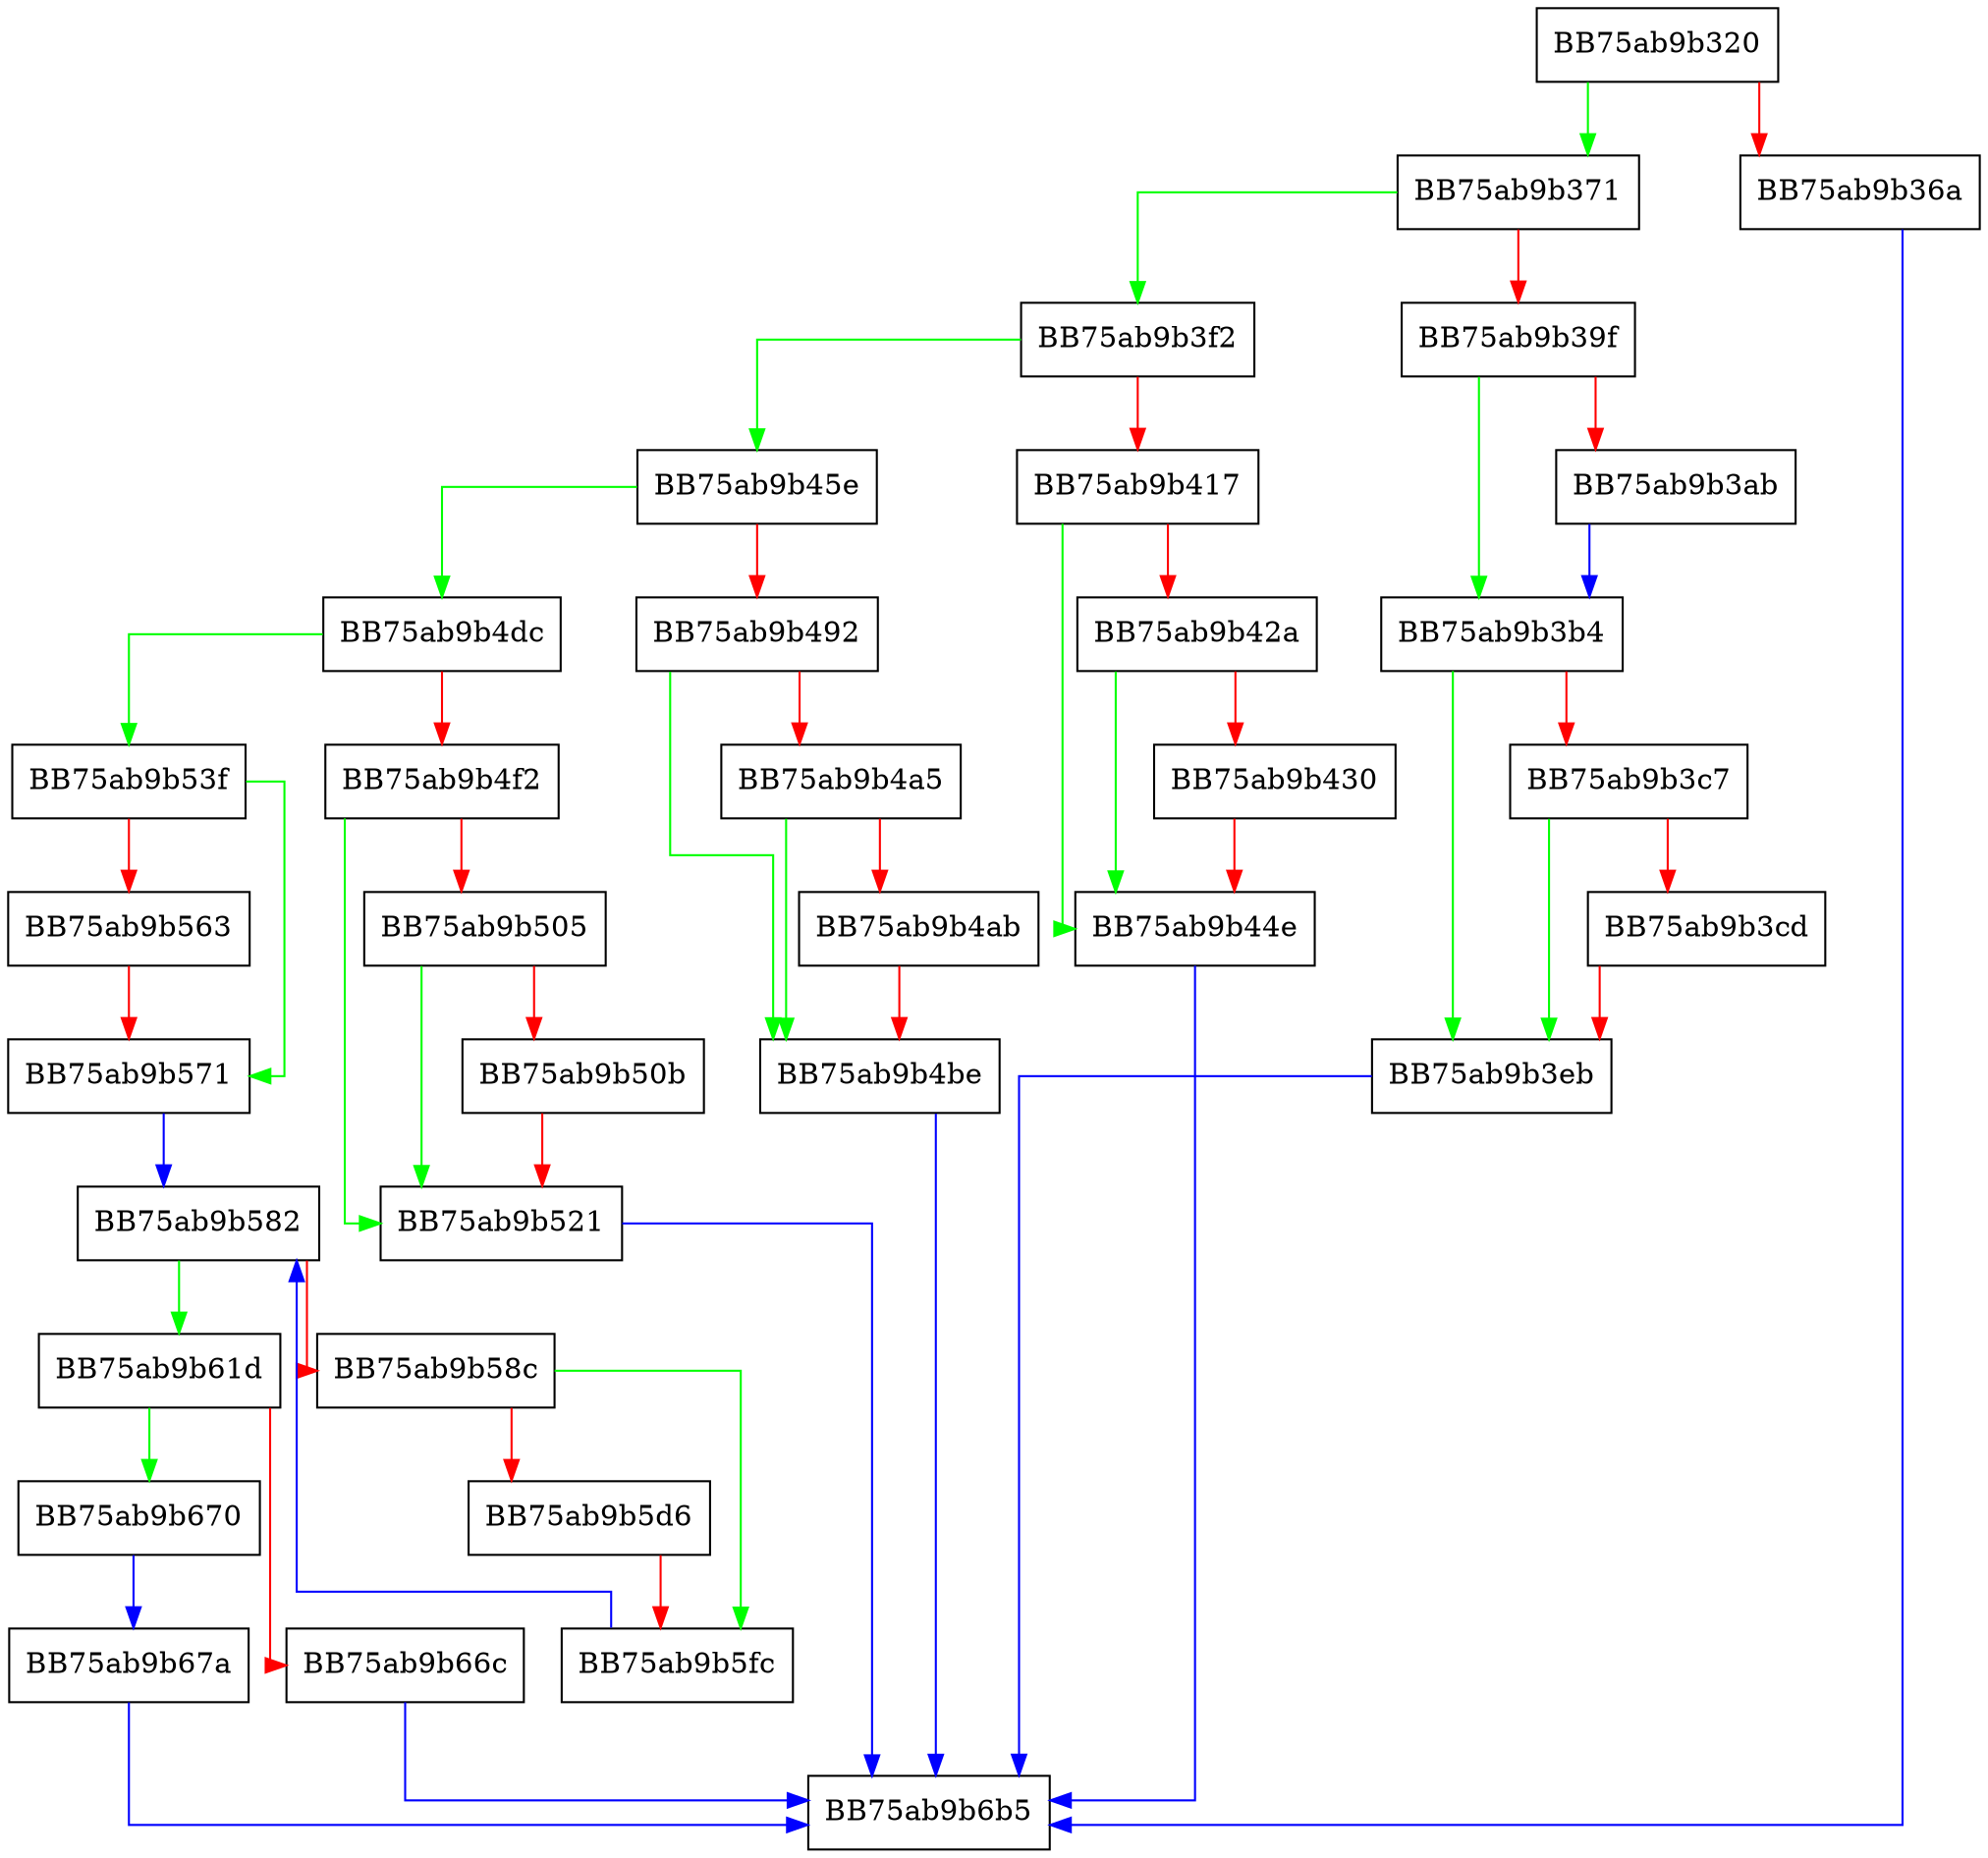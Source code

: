 digraph UpdateImpactedNameSpacesForProcess {
  node [shape="box"];
  graph [splines=ortho];
  BB75ab9b320 -> BB75ab9b371 [color="green"];
  BB75ab9b320 -> BB75ab9b36a [color="red"];
  BB75ab9b36a -> BB75ab9b6b5 [color="blue"];
  BB75ab9b371 -> BB75ab9b3f2 [color="green"];
  BB75ab9b371 -> BB75ab9b39f [color="red"];
  BB75ab9b39f -> BB75ab9b3b4 [color="green"];
  BB75ab9b39f -> BB75ab9b3ab [color="red"];
  BB75ab9b3ab -> BB75ab9b3b4 [color="blue"];
  BB75ab9b3b4 -> BB75ab9b3eb [color="green"];
  BB75ab9b3b4 -> BB75ab9b3c7 [color="red"];
  BB75ab9b3c7 -> BB75ab9b3eb [color="green"];
  BB75ab9b3c7 -> BB75ab9b3cd [color="red"];
  BB75ab9b3cd -> BB75ab9b3eb [color="red"];
  BB75ab9b3eb -> BB75ab9b6b5 [color="blue"];
  BB75ab9b3f2 -> BB75ab9b45e [color="green"];
  BB75ab9b3f2 -> BB75ab9b417 [color="red"];
  BB75ab9b417 -> BB75ab9b44e [color="green"];
  BB75ab9b417 -> BB75ab9b42a [color="red"];
  BB75ab9b42a -> BB75ab9b44e [color="green"];
  BB75ab9b42a -> BB75ab9b430 [color="red"];
  BB75ab9b430 -> BB75ab9b44e [color="red"];
  BB75ab9b44e -> BB75ab9b6b5 [color="blue"];
  BB75ab9b45e -> BB75ab9b4dc [color="green"];
  BB75ab9b45e -> BB75ab9b492 [color="red"];
  BB75ab9b492 -> BB75ab9b4be [color="green"];
  BB75ab9b492 -> BB75ab9b4a5 [color="red"];
  BB75ab9b4a5 -> BB75ab9b4be [color="green"];
  BB75ab9b4a5 -> BB75ab9b4ab [color="red"];
  BB75ab9b4ab -> BB75ab9b4be [color="red"];
  BB75ab9b4be -> BB75ab9b6b5 [color="blue"];
  BB75ab9b4dc -> BB75ab9b53f [color="green"];
  BB75ab9b4dc -> BB75ab9b4f2 [color="red"];
  BB75ab9b4f2 -> BB75ab9b521 [color="green"];
  BB75ab9b4f2 -> BB75ab9b505 [color="red"];
  BB75ab9b505 -> BB75ab9b521 [color="green"];
  BB75ab9b505 -> BB75ab9b50b [color="red"];
  BB75ab9b50b -> BB75ab9b521 [color="red"];
  BB75ab9b521 -> BB75ab9b6b5 [color="blue"];
  BB75ab9b53f -> BB75ab9b571 [color="green"];
  BB75ab9b53f -> BB75ab9b563 [color="red"];
  BB75ab9b563 -> BB75ab9b571 [color="red"];
  BB75ab9b571 -> BB75ab9b582 [color="blue"];
  BB75ab9b582 -> BB75ab9b61d [color="green"];
  BB75ab9b582 -> BB75ab9b58c [color="red"];
  BB75ab9b58c -> BB75ab9b5fc [color="green"];
  BB75ab9b58c -> BB75ab9b5d6 [color="red"];
  BB75ab9b5d6 -> BB75ab9b5fc [color="red"];
  BB75ab9b5fc -> BB75ab9b582 [color="blue"];
  BB75ab9b61d -> BB75ab9b670 [color="green"];
  BB75ab9b61d -> BB75ab9b66c [color="red"];
  BB75ab9b66c -> BB75ab9b6b5 [color="blue"];
  BB75ab9b670 -> BB75ab9b67a [color="blue"];
  BB75ab9b67a -> BB75ab9b6b5 [color="blue"];
}